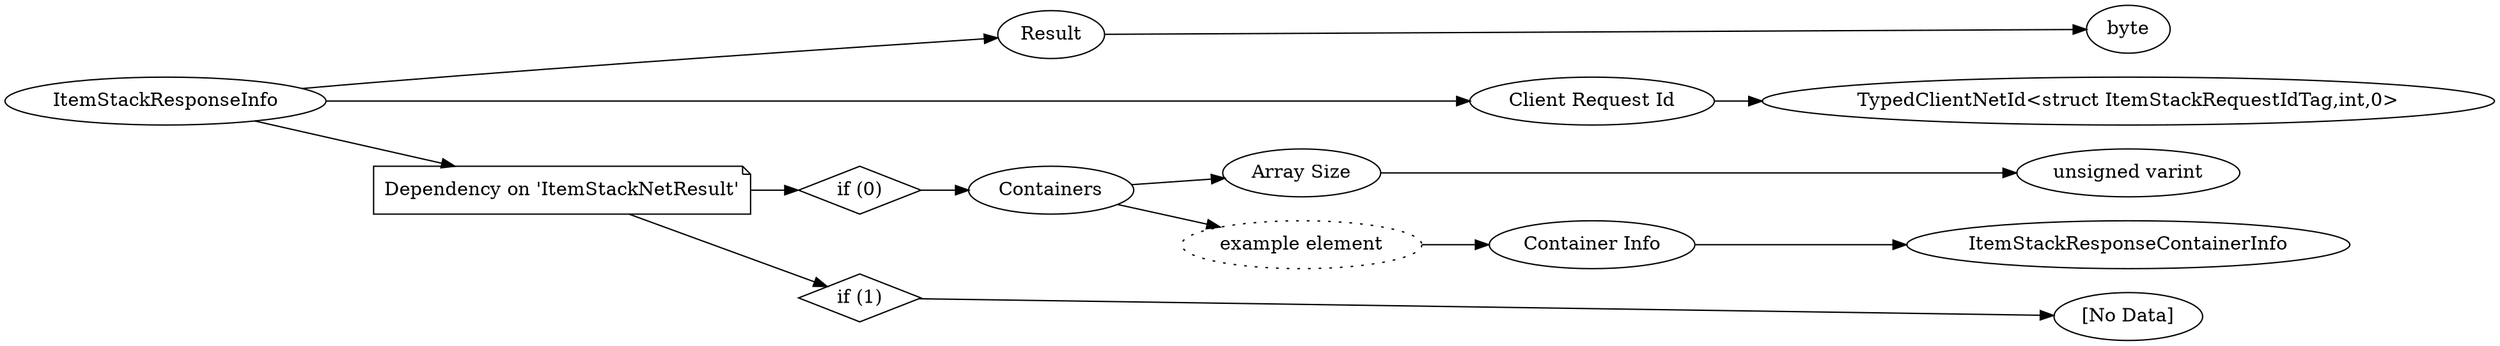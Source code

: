 digraph "ItemStackResponseInfo" {
rankdir = LR
6
6 -> 7
7 -> 8
6 -> 9
9 -> 10
6 -> 11
11 -> 12
12 -> 13
13 -> 14
14 -> 15
13 -> 16
16 -> 17
17 -> 43
11 -> 44
44 -> 45

6 [label="ItemStackResponseInfo",comment="name: \"ItemStackResponseInfo\", typeName: \"\", id: 6, branchId: 0, recurseId: -1, attributes: 0, notes: \"\""];
7 [label="Result",comment="name: \"Result\", typeName: \"\", id: 7, branchId: 0, recurseId: -1, attributes: 0, notes: \"\""];
8 [label="byte",comment="name: \"byte\", typeName: \"\", id: 8, branchId: 0, recurseId: -1, attributes: 512, notes: \"\""];
9 [label="Client Request Id",comment="name: \"Client Request Id\", typeName: \"TypedClientNetId<struct ItemStackRequestIdTag,int,0>\", id: 9, branchId: 0, recurseId: -1, attributes: 256, notes: \"\""];
10 [label="TypedClientNetId<struct ItemStackRequestIdTag,int,0>",comment="name: \"TypedClientNetId<struct ItemStackRequestIdTag,int,0>\", typeName: \"\", id: 10, branchId: 0, recurseId: -1, attributes: 512, notes: \"\""];
11 [label="Dependency on 'ItemStackNetResult'",shape=note,comment="name: \"Dependency on 'ItemStackNetResult'\", typeName: \"\", id: 11, branchId: 0, recurseId: -1, attributes: 2, notes: \"\""];
12 [label="if (0)",shape=diamond,comment="name: \"if (0)\", typeName: \"\", id: 12, branchId: 0, recurseId: -1, attributes: 4, notes: \"\""];
13 [label="Containers",comment="name: \"Containers\", typeName: \"\", id: 13, branchId: 0, recurseId: -1, attributes: 8, notes: \"\""];
14 [label="Array Size",comment="name: \"Array Size\", typeName: \"\", id: 14, branchId: 0, recurseId: -1, attributes: 0, notes: \"\""];
15 [label="unsigned varint",comment="name: \"unsigned varint\", typeName: \"\", id: 15, branchId: 0, recurseId: -1, attributes: 512, notes: \"\""];
16 [label="example element",style=dotted,comment="name: \"example element\", typeName: \"\", id: 16, branchId: 0, recurseId: -1, attributes: 16, notes: \"\""];
17 [label="Container Info",comment="name: \"Container Info\", typeName: \"ItemStackResponseContainerInfo\", id: 17, branchId: 0, recurseId: -1, attributes: 256, notes: \"\""];
43 [label="ItemStackResponseContainerInfo",comment="name: \"ItemStackResponseContainerInfo\", typeName: \"\", id: 43, branchId: 0, recurseId: -1, attributes: 512, notes: \"\""];
44 [label="if (1)",shape=diamond,comment="name: \"if (1)\", typeName: \"\", id: 44, branchId: 1, recurseId: -1, attributes: 4, notes: \"\""];
45 [label="[No Data]",comment="name: \"[No Data]\", typeName: \"\", id: 45, branchId: 0, recurseId: -1, attributes: 512, notes: \"\""];
{ rank = max;8;10;15;43;45}

}
